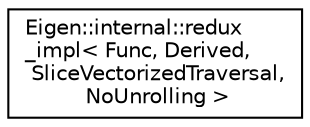 digraph "Graphical Class Hierarchy"
{
  edge [fontname="Helvetica",fontsize="10",labelfontname="Helvetica",labelfontsize="10"];
  node [fontname="Helvetica",fontsize="10",shape=record];
  rankdir="LR";
  Node1 [label="Eigen::internal::redux\l_impl\< Func, Derived,\l SliceVectorizedTraversal,\l NoUnrolling \>",height=0.2,width=0.4,color="black", fillcolor="white", style="filled",URL="$struct_eigen_1_1internal_1_1redux__impl_3_01_func_00_01_derived_00_01_slice_vectorized_traversal_00_01_no_unrolling_01_4.html"];
}
